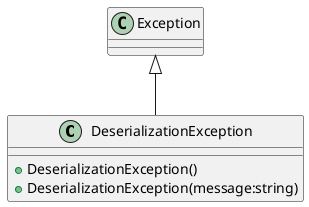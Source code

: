 @startuml
class DeserializationException {
    + DeserializationException()
    + DeserializationException(message:string)
}
Exception <|-- DeserializationException
@enduml
